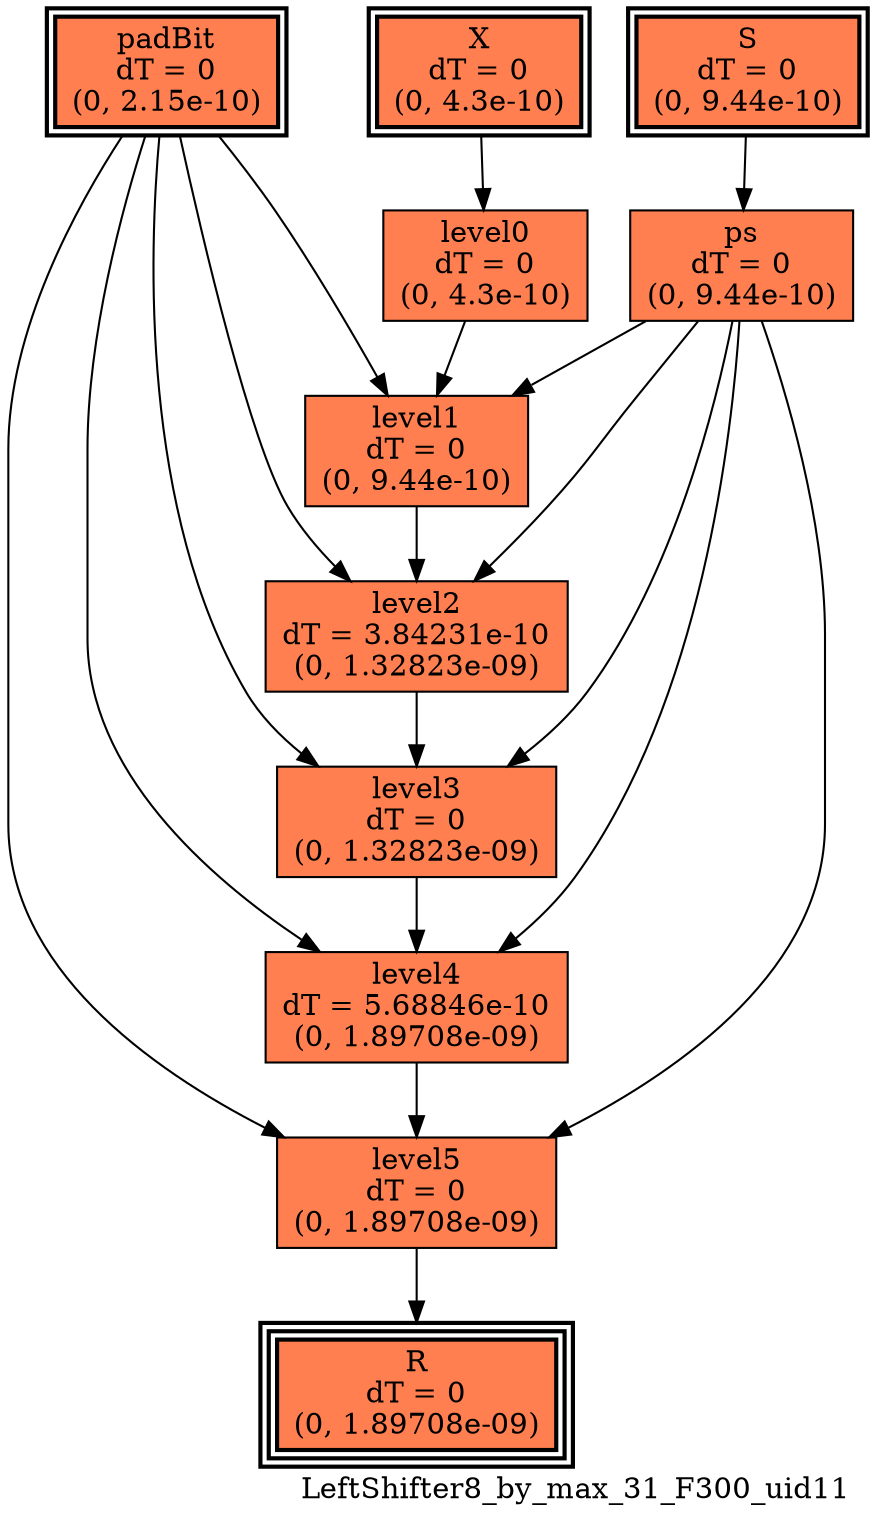 digraph LeftShifter8_by_max_31_F300_uid11
{
	//graph drawing options
	label=LeftShifter8_by_max_31_F300_uid11;
	labelloc=bottom;
	labeljust=right;
	ratio=auto;
	nodesep=0.25;
	ranksep=0.5;

	//input/output signals of operator LeftShifter8_by_max_31_F300_uid11
	X__LeftShifter8_by_max_31_F300_uid11 [ label="X\ndT = 0\n(0, 4.3e-10)", shape=box, color=black, style="bold, filled", fillcolor=coral, peripheries=2 ];
	S__LeftShifter8_by_max_31_F300_uid11 [ label="S\ndT = 0\n(0, 9.44e-10)", shape=box, color=black, style="bold, filled", fillcolor=coral, peripheries=2 ];
	padBit__LeftShifter8_by_max_31_F300_uid11 [ label="padBit\ndT = 0\n(0, 2.15e-10)", shape=box, color=black, style="bold, filled", fillcolor=coral, peripheries=2 ];
	R__LeftShifter8_by_max_31_F300_uid11 [ label="R\ndT = 0\n(0, 1.89708e-09)", shape=box, color=black, style="bold, filled", fillcolor=coral, peripheries=3 ];
	{rank=same X__LeftShifter8_by_max_31_F300_uid11, S__LeftShifter8_by_max_31_F300_uid11, padBit__LeftShifter8_by_max_31_F300_uid11};
	{rank=same R__LeftShifter8_by_max_31_F300_uid11};
	//internal signals of operator LeftShifter8_by_max_31_F300_uid11
	ps__LeftShifter8_by_max_31_F300_uid11 [ label="ps\ndT = 0\n(0, 9.44e-10)", shape=box, color=black, style=filled, fillcolor=coral, peripheries=1 ];
	level0__LeftShifter8_by_max_31_F300_uid11 [ label="level0\ndT = 0\n(0, 4.3e-10)", shape=box, color=black, style=filled, fillcolor=coral, peripheries=1 ];
	level1__LeftShifter8_by_max_31_F300_uid11 [ label="level1\ndT = 0\n(0, 9.44e-10)", shape=box, color=black, style=filled, fillcolor=coral, peripheries=1 ];
	level2__LeftShifter8_by_max_31_F300_uid11 [ label="level2\ndT = 3.84231e-10\n(0, 1.32823e-09)", shape=box, color=black, style=filled, fillcolor=coral, peripheries=1 ];
	level3__LeftShifter8_by_max_31_F300_uid11 [ label="level3\ndT = 0\n(0, 1.32823e-09)", shape=box, color=black, style=filled, fillcolor=coral, peripheries=1 ];
	level4__LeftShifter8_by_max_31_F300_uid11 [ label="level4\ndT = 5.68846e-10\n(0, 1.89708e-09)", shape=box, color=black, style=filled, fillcolor=coral, peripheries=1 ];
	level5__LeftShifter8_by_max_31_F300_uid11 [ label="level5\ndT = 0\n(0, 1.89708e-09)", shape=box, color=black, style=filled, fillcolor=coral, peripheries=1 ];

	//subcomponents of operator LeftShifter8_by_max_31_F300_uid11

	//input and internal signal connections of operator LeftShifter8_by_max_31_F300_uid11
	X__LeftShifter8_by_max_31_F300_uid11 -> level0__LeftShifter8_by_max_31_F300_uid11 [ arrowhead=normal, arrowsize=1.0, arrowtail=normal, color=black, dir=forward  ];
	S__LeftShifter8_by_max_31_F300_uid11 -> ps__LeftShifter8_by_max_31_F300_uid11 [ arrowhead=normal, arrowsize=1.0, arrowtail=normal, color=black, dir=forward  ];
	padBit__LeftShifter8_by_max_31_F300_uid11 -> level1__LeftShifter8_by_max_31_F300_uid11 [ arrowhead=normal, arrowsize=1.0, arrowtail=normal, color=black, dir=forward  ];
	padBit__LeftShifter8_by_max_31_F300_uid11 -> level2__LeftShifter8_by_max_31_F300_uid11 [ arrowhead=normal, arrowsize=1.0, arrowtail=normal, color=black, dir=forward  ];
	padBit__LeftShifter8_by_max_31_F300_uid11 -> level3__LeftShifter8_by_max_31_F300_uid11 [ arrowhead=normal, arrowsize=1.0, arrowtail=normal, color=black, dir=forward  ];
	padBit__LeftShifter8_by_max_31_F300_uid11 -> level4__LeftShifter8_by_max_31_F300_uid11 [ arrowhead=normal, arrowsize=1.0, arrowtail=normal, color=black, dir=forward  ];
	padBit__LeftShifter8_by_max_31_F300_uid11 -> level5__LeftShifter8_by_max_31_F300_uid11 [ arrowhead=normal, arrowsize=1.0, arrowtail=normal, color=black, dir=forward  ];
	ps__LeftShifter8_by_max_31_F300_uid11 -> level1__LeftShifter8_by_max_31_F300_uid11 [ arrowhead=normal, arrowsize=1.0, arrowtail=normal, color=black, dir=forward  ];
	ps__LeftShifter8_by_max_31_F300_uid11 -> level2__LeftShifter8_by_max_31_F300_uid11 [ arrowhead=normal, arrowsize=1.0, arrowtail=normal, color=black, dir=forward  ];
	ps__LeftShifter8_by_max_31_F300_uid11 -> level3__LeftShifter8_by_max_31_F300_uid11 [ arrowhead=normal, arrowsize=1.0, arrowtail=normal, color=black, dir=forward  ];
	ps__LeftShifter8_by_max_31_F300_uid11 -> level4__LeftShifter8_by_max_31_F300_uid11 [ arrowhead=normal, arrowsize=1.0, arrowtail=normal, color=black, dir=forward  ];
	ps__LeftShifter8_by_max_31_F300_uid11 -> level5__LeftShifter8_by_max_31_F300_uid11 [ arrowhead=normal, arrowsize=1.0, arrowtail=normal, color=black, dir=forward  ];
	level0__LeftShifter8_by_max_31_F300_uid11 -> level1__LeftShifter8_by_max_31_F300_uid11 [ arrowhead=normal, arrowsize=1.0, arrowtail=normal, color=black, dir=forward  ];
	level1__LeftShifter8_by_max_31_F300_uid11 -> level2__LeftShifter8_by_max_31_F300_uid11 [ arrowhead=normal, arrowsize=1.0, arrowtail=normal, color=black, dir=forward  ];
	level2__LeftShifter8_by_max_31_F300_uid11 -> level3__LeftShifter8_by_max_31_F300_uid11 [ arrowhead=normal, arrowsize=1.0, arrowtail=normal, color=black, dir=forward  ];
	level3__LeftShifter8_by_max_31_F300_uid11 -> level4__LeftShifter8_by_max_31_F300_uid11 [ arrowhead=normal, arrowsize=1.0, arrowtail=normal, color=black, dir=forward  ];
	level4__LeftShifter8_by_max_31_F300_uid11 -> level5__LeftShifter8_by_max_31_F300_uid11 [ arrowhead=normal, arrowsize=1.0, arrowtail=normal, color=black, dir=forward  ];
	level5__LeftShifter8_by_max_31_F300_uid11 -> R__LeftShifter8_by_max_31_F300_uid11 [ arrowhead=normal, arrowsize=1.0, arrowtail=normal, color=black, dir=forward  ];
}


